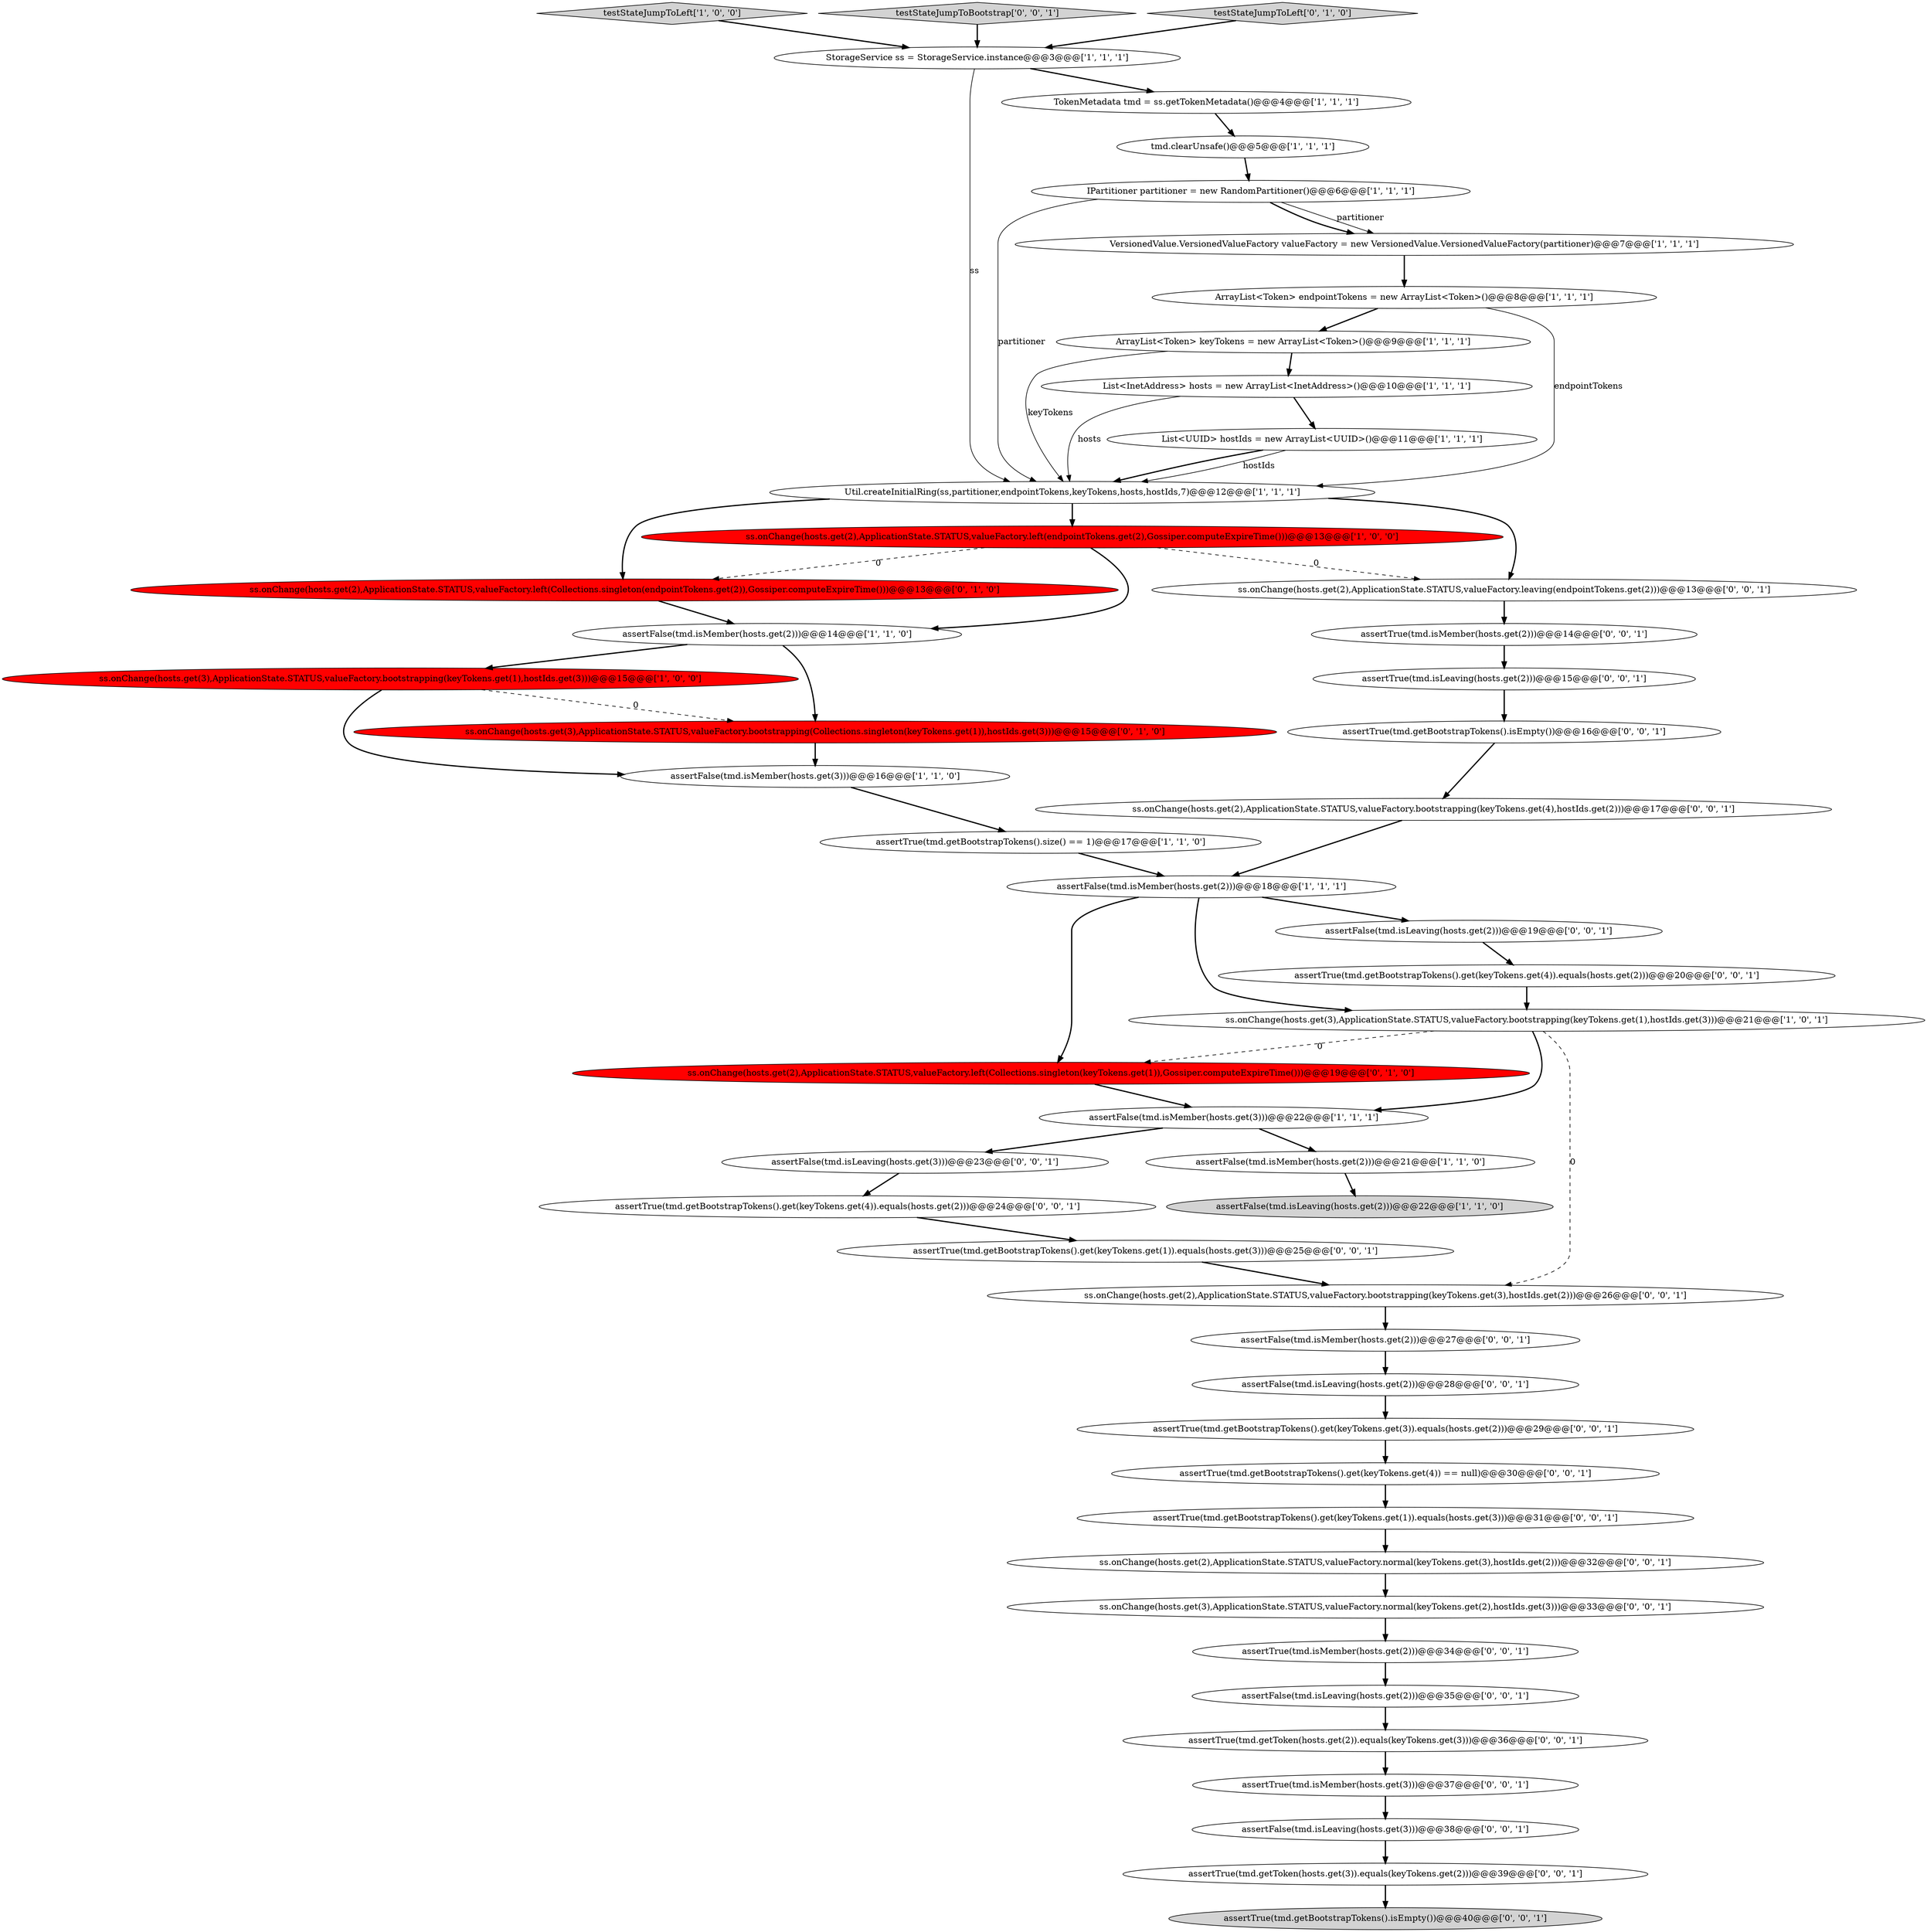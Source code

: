digraph {
46 [style = filled, label = "ss.onChange(hosts.get(2),ApplicationState.STATUS,valueFactory.leaving(endpointTokens.get(2)))@@@13@@@['0', '0', '1']", fillcolor = white, shape = ellipse image = "AAA0AAABBB3BBB"];
8 [style = filled, label = "assertFalse(tmd.isMember(hosts.get(3)))@@@22@@@['1', '1', '1']", fillcolor = white, shape = ellipse image = "AAA0AAABBB1BBB"];
40 [style = filled, label = "assertTrue(tmd.getBootstrapTokens().get(keyTokens.get(4)).equals(hosts.get(2)))@@@20@@@['0', '0', '1']", fillcolor = white, shape = ellipse image = "AAA0AAABBB3BBB"];
19 [style = filled, label = "tmd.clearUnsafe()@@@5@@@['1', '1', '1']", fillcolor = white, shape = ellipse image = "AAA0AAABBB1BBB"];
15 [style = filled, label = "ss.onChange(hosts.get(3),ApplicationState.STATUS,valueFactory.bootstrapping(keyTokens.get(1),hostIds.get(3)))@@@15@@@['1', '0', '0']", fillcolor = red, shape = ellipse image = "AAA1AAABBB1BBB"];
7 [style = filled, label = "StorageService ss = StorageService.instance@@@3@@@['1', '1', '1']", fillcolor = white, shape = ellipse image = "AAA0AAABBB1BBB"];
13 [style = filled, label = "List<UUID> hostIds = new ArrayList<UUID>()@@@11@@@['1', '1', '1']", fillcolor = white, shape = ellipse image = "AAA0AAABBB1BBB"];
28 [style = filled, label = "assertTrue(tmd.getBootstrapTokens().get(keyTokens.get(3)).equals(hosts.get(2)))@@@29@@@['0', '0', '1']", fillcolor = white, shape = ellipse image = "AAA0AAABBB3BBB"];
26 [style = filled, label = "ss.onChange(hosts.get(2),ApplicationState.STATUS,valueFactory.normal(keyTokens.get(3),hostIds.get(2)))@@@32@@@['0', '0', '1']", fillcolor = white, shape = ellipse image = "AAA0AAABBB3BBB"];
5 [style = filled, label = "assertFalse(tmd.isMember(hosts.get(2)))@@@14@@@['1', '1', '0']", fillcolor = white, shape = ellipse image = "AAA0AAABBB1BBB"];
16 [style = filled, label = "assertTrue(tmd.getBootstrapTokens().size() == 1)@@@17@@@['1', '1', '0']", fillcolor = white, shape = ellipse image = "AAA0AAABBB1BBB"];
44 [style = filled, label = "assertTrue(tmd.isMember(hosts.get(2)))@@@34@@@['0', '0', '1']", fillcolor = white, shape = ellipse image = "AAA0AAABBB3BBB"];
32 [style = filled, label = "assertFalse(tmd.isLeaving(hosts.get(3)))@@@38@@@['0', '0', '1']", fillcolor = white, shape = ellipse image = "AAA0AAABBB3BBB"];
18 [style = filled, label = "assertFalse(tmd.isMember(hosts.get(2)))@@@21@@@['1', '1', '0']", fillcolor = white, shape = ellipse image = "AAA0AAABBB1BBB"];
30 [style = filled, label = "ss.onChange(hosts.get(3),ApplicationState.STATUS,valueFactory.normal(keyTokens.get(2),hostIds.get(3)))@@@33@@@['0', '0', '1']", fillcolor = white, shape = ellipse image = "AAA0AAABBB3BBB"];
23 [style = filled, label = "ss.onChange(hosts.get(3),ApplicationState.STATUS,valueFactory.bootstrapping(Collections.singleton(keyTokens.get(1)),hostIds.get(3)))@@@15@@@['0', '1', '0']", fillcolor = red, shape = ellipse image = "AAA1AAABBB2BBB"];
50 [style = filled, label = "assertFalse(tmd.isLeaving(hosts.get(2)))@@@19@@@['0', '0', '1']", fillcolor = white, shape = ellipse image = "AAA0AAABBB3BBB"];
41 [style = filled, label = "assertTrue(tmd.getBootstrapTokens().get(keyTokens.get(4)).equals(hosts.get(2)))@@@24@@@['0', '0', '1']", fillcolor = white, shape = ellipse image = "AAA0AAABBB3BBB"];
21 [style = filled, label = "ss.onChange(hosts.get(2),ApplicationState.STATUS,valueFactory.left(Collections.singleton(endpointTokens.get(2)),Gossiper.computeExpireTime()))@@@13@@@['0', '1', '0']", fillcolor = red, shape = ellipse image = "AAA1AAABBB2BBB"];
49 [style = filled, label = "assertFalse(tmd.isLeaving(hosts.get(2)))@@@35@@@['0', '0', '1']", fillcolor = white, shape = ellipse image = "AAA0AAABBB3BBB"];
3 [style = filled, label = "ArrayList<Token> keyTokens = new ArrayList<Token>()@@@9@@@['1', '1', '1']", fillcolor = white, shape = ellipse image = "AAA0AAABBB1BBB"];
47 [style = filled, label = "assertFalse(tmd.isLeaving(hosts.get(2)))@@@28@@@['0', '0', '1']", fillcolor = white, shape = ellipse image = "AAA0AAABBB3BBB"];
4 [style = filled, label = "Util.createInitialRing(ss,partitioner,endpointTokens,keyTokens,hosts,hostIds,7)@@@12@@@['1', '1', '1']", fillcolor = white, shape = ellipse image = "AAA0AAABBB1BBB"];
0 [style = filled, label = "testStateJumpToLeft['1', '0', '0']", fillcolor = lightgray, shape = diamond image = "AAA0AAABBB1BBB"];
11 [style = filled, label = "VersionedValue.VersionedValueFactory valueFactory = new VersionedValue.VersionedValueFactory(partitioner)@@@7@@@['1', '1', '1']", fillcolor = white, shape = ellipse image = "AAA0AAABBB1BBB"];
37 [style = filled, label = "assertTrue(tmd.getBootstrapTokens().isEmpty())@@@40@@@['0', '0', '1']", fillcolor = lightgray, shape = ellipse image = "AAA0AAABBB3BBB"];
29 [style = filled, label = "assertFalse(tmd.isMember(hosts.get(2)))@@@27@@@['0', '0', '1']", fillcolor = white, shape = ellipse image = "AAA0AAABBB3BBB"];
12 [style = filled, label = "ArrayList<Token> endpointTokens = new ArrayList<Token>()@@@8@@@['1', '1', '1']", fillcolor = white, shape = ellipse image = "AAA0AAABBB1BBB"];
14 [style = filled, label = "IPartitioner partitioner = new RandomPartitioner()@@@6@@@['1', '1', '1']", fillcolor = white, shape = ellipse image = "AAA0AAABBB1BBB"];
39 [style = filled, label = "assertTrue(tmd.isMember(hosts.get(2)))@@@14@@@['0', '0', '1']", fillcolor = white, shape = ellipse image = "AAA0AAABBB3BBB"];
2 [style = filled, label = "assertFalse(tmd.isLeaving(hosts.get(2)))@@@22@@@['1', '1', '0']", fillcolor = lightgray, shape = ellipse image = "AAA0AAABBB1BBB"];
42 [style = filled, label = "testStateJumpToBootstrap['0', '0', '1']", fillcolor = lightgray, shape = diamond image = "AAA0AAABBB3BBB"];
24 [style = filled, label = "testStateJumpToLeft['0', '1', '0']", fillcolor = lightgray, shape = diamond image = "AAA0AAABBB2BBB"];
25 [style = filled, label = "assertTrue(tmd.getBootstrapTokens().isEmpty())@@@16@@@['0', '0', '1']", fillcolor = white, shape = ellipse image = "AAA0AAABBB3BBB"];
31 [style = filled, label = "assertTrue(tmd.isLeaving(hosts.get(2)))@@@15@@@['0', '0', '1']", fillcolor = white, shape = ellipse image = "AAA0AAABBB3BBB"];
34 [style = filled, label = "assertTrue(tmd.getBootstrapTokens().get(keyTokens.get(1)).equals(hosts.get(3)))@@@25@@@['0', '0', '1']", fillcolor = white, shape = ellipse image = "AAA0AAABBB3BBB"];
38 [style = filled, label = "assertTrue(tmd.isMember(hosts.get(3)))@@@37@@@['0', '0', '1']", fillcolor = white, shape = ellipse image = "AAA0AAABBB3BBB"];
17 [style = filled, label = "assertFalse(tmd.isMember(hosts.get(2)))@@@18@@@['1', '1', '1']", fillcolor = white, shape = ellipse image = "AAA0AAABBB1BBB"];
33 [style = filled, label = "assertFalse(tmd.isLeaving(hosts.get(3)))@@@23@@@['0', '0', '1']", fillcolor = white, shape = ellipse image = "AAA0AAABBB3BBB"];
35 [style = filled, label = "assertTrue(tmd.getBootstrapTokens().get(keyTokens.get(1)).equals(hosts.get(3)))@@@31@@@['0', '0', '1']", fillcolor = white, shape = ellipse image = "AAA0AAABBB3BBB"];
6 [style = filled, label = "List<InetAddress> hosts = new ArrayList<InetAddress>()@@@10@@@['1', '1', '1']", fillcolor = white, shape = ellipse image = "AAA0AAABBB1BBB"];
10 [style = filled, label = "TokenMetadata tmd = ss.getTokenMetadata()@@@4@@@['1', '1', '1']", fillcolor = white, shape = ellipse image = "AAA0AAABBB1BBB"];
22 [style = filled, label = "ss.onChange(hosts.get(2),ApplicationState.STATUS,valueFactory.left(Collections.singleton(keyTokens.get(1)),Gossiper.computeExpireTime()))@@@19@@@['0', '1', '0']", fillcolor = red, shape = ellipse image = "AAA1AAABBB2BBB"];
20 [style = filled, label = "assertFalse(tmd.isMember(hosts.get(3)))@@@16@@@['1', '1', '0']", fillcolor = white, shape = ellipse image = "AAA0AAABBB1BBB"];
27 [style = filled, label = "ss.onChange(hosts.get(2),ApplicationState.STATUS,valueFactory.bootstrapping(keyTokens.get(3),hostIds.get(2)))@@@26@@@['0', '0', '1']", fillcolor = white, shape = ellipse image = "AAA0AAABBB3BBB"];
1 [style = filled, label = "ss.onChange(hosts.get(3),ApplicationState.STATUS,valueFactory.bootstrapping(keyTokens.get(1),hostIds.get(3)))@@@21@@@['1', '0', '1']", fillcolor = white, shape = ellipse image = "AAA0AAABBB1BBB"];
43 [style = filled, label = "assertTrue(tmd.getToken(hosts.get(2)).equals(keyTokens.get(3)))@@@36@@@['0', '0', '1']", fillcolor = white, shape = ellipse image = "AAA0AAABBB3BBB"];
36 [style = filled, label = "assertTrue(tmd.getToken(hosts.get(3)).equals(keyTokens.get(2)))@@@39@@@['0', '0', '1']", fillcolor = white, shape = ellipse image = "AAA0AAABBB3BBB"];
9 [style = filled, label = "ss.onChange(hosts.get(2),ApplicationState.STATUS,valueFactory.left(endpointTokens.get(2),Gossiper.computeExpireTime()))@@@13@@@['1', '0', '0']", fillcolor = red, shape = ellipse image = "AAA1AAABBB1BBB"];
45 [style = filled, label = "assertTrue(tmd.getBootstrapTokens().get(keyTokens.get(4)) == null)@@@30@@@['0', '0', '1']", fillcolor = white, shape = ellipse image = "AAA0AAABBB3BBB"];
48 [style = filled, label = "ss.onChange(hosts.get(2),ApplicationState.STATUS,valueFactory.bootstrapping(keyTokens.get(4),hostIds.get(2)))@@@17@@@['0', '0', '1']", fillcolor = white, shape = ellipse image = "AAA0AAABBB3BBB"];
7->4 [style = solid, label="ss"];
4->9 [style = bold, label=""];
8->33 [style = bold, label=""];
23->20 [style = bold, label=""];
15->23 [style = dashed, label="0"];
31->25 [style = bold, label=""];
1->8 [style = bold, label=""];
17->1 [style = bold, label=""];
5->23 [style = bold, label=""];
7->10 [style = bold, label=""];
8->18 [style = bold, label=""];
3->4 [style = solid, label="keyTokens"];
1->27 [style = dashed, label="0"];
10->19 [style = bold, label=""];
47->28 [style = bold, label=""];
4->21 [style = bold, label=""];
14->11 [style = solid, label="partitioner"];
5->15 [style = bold, label=""];
3->6 [style = bold, label=""];
33->41 [style = bold, label=""];
11->12 [style = bold, label=""];
44->49 [style = bold, label=""];
16->17 [style = bold, label=""];
46->39 [style = bold, label=""];
25->48 [style = bold, label=""];
18->2 [style = bold, label=""];
17->22 [style = bold, label=""];
48->17 [style = bold, label=""];
49->43 [style = bold, label=""];
1->22 [style = dashed, label="0"];
12->4 [style = solid, label="endpointTokens"];
38->32 [style = bold, label=""];
0->7 [style = bold, label=""];
26->30 [style = bold, label=""];
13->4 [style = solid, label="hostIds"];
22->8 [style = bold, label=""];
21->5 [style = bold, label=""];
40->1 [style = bold, label=""];
17->50 [style = bold, label=""];
43->38 [style = bold, label=""];
19->14 [style = bold, label=""];
20->16 [style = bold, label=""];
39->31 [style = bold, label=""];
9->21 [style = dashed, label="0"];
15->20 [style = bold, label=""];
6->13 [style = bold, label=""];
50->40 [style = bold, label=""];
14->4 [style = solid, label="partitioner"];
9->5 [style = bold, label=""];
32->36 [style = bold, label=""];
12->3 [style = bold, label=""];
36->37 [style = bold, label=""];
42->7 [style = bold, label=""];
6->4 [style = solid, label="hosts"];
27->29 [style = bold, label=""];
24->7 [style = bold, label=""];
9->46 [style = dashed, label="0"];
45->35 [style = bold, label=""];
14->11 [style = bold, label=""];
35->26 [style = bold, label=""];
41->34 [style = bold, label=""];
30->44 [style = bold, label=""];
4->46 [style = bold, label=""];
28->45 [style = bold, label=""];
34->27 [style = bold, label=""];
13->4 [style = bold, label=""];
29->47 [style = bold, label=""];
}
